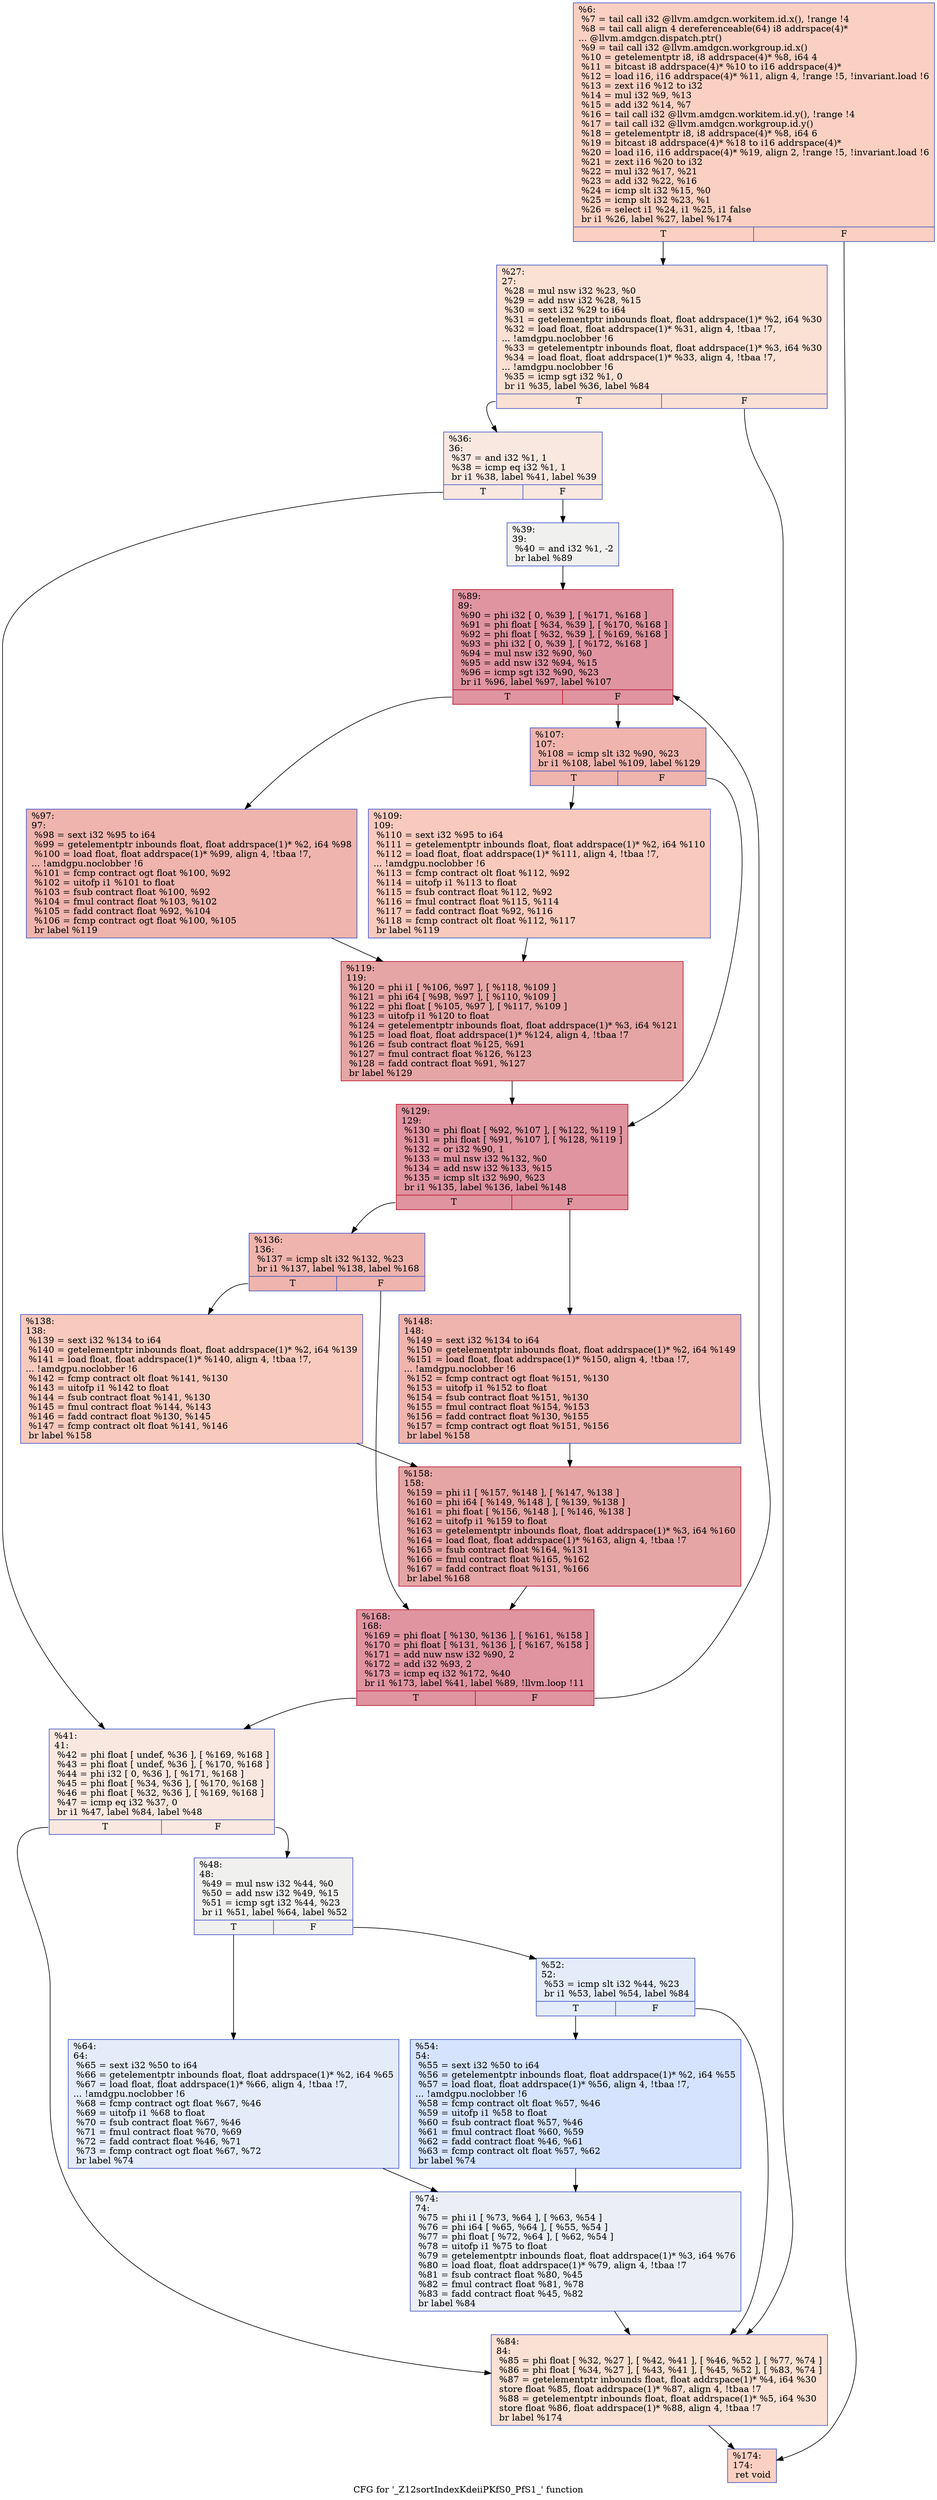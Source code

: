 digraph "CFG for '_Z12sortIndexKdeiiPKfS0_PfS1_' function" {
	label="CFG for '_Z12sortIndexKdeiiPKfS0_PfS1_' function";

	Node0x48e5100 [shape=record,color="#3d50c3ff", style=filled, fillcolor="#f3947570",label="{%6:\l  %7 = tail call i32 @llvm.amdgcn.workitem.id.x(), !range !4\l  %8 = tail call align 4 dereferenceable(64) i8 addrspace(4)*\l... @llvm.amdgcn.dispatch.ptr()\l  %9 = tail call i32 @llvm.amdgcn.workgroup.id.x()\l  %10 = getelementptr i8, i8 addrspace(4)* %8, i64 4\l  %11 = bitcast i8 addrspace(4)* %10 to i16 addrspace(4)*\l  %12 = load i16, i16 addrspace(4)* %11, align 4, !range !5, !invariant.load !6\l  %13 = zext i16 %12 to i32\l  %14 = mul i32 %9, %13\l  %15 = add i32 %14, %7\l  %16 = tail call i32 @llvm.amdgcn.workitem.id.y(), !range !4\l  %17 = tail call i32 @llvm.amdgcn.workgroup.id.y()\l  %18 = getelementptr i8, i8 addrspace(4)* %8, i64 6\l  %19 = bitcast i8 addrspace(4)* %18 to i16 addrspace(4)*\l  %20 = load i16, i16 addrspace(4)* %19, align 2, !range !5, !invariant.load !6\l  %21 = zext i16 %20 to i32\l  %22 = mul i32 %17, %21\l  %23 = add i32 %22, %16\l  %24 = icmp slt i32 %15, %0\l  %25 = icmp slt i32 %23, %1\l  %26 = select i1 %24, i1 %25, i1 false\l  br i1 %26, label %27, label %174\l|{<s0>T|<s1>F}}"];
	Node0x48e5100:s0 -> Node0x48e8b70;
	Node0x48e5100:s1 -> Node0x48e8c00;
	Node0x48e8b70 [shape=record,color="#3d50c3ff", style=filled, fillcolor="#f7b99e70",label="{%27:\l27:                                               \l  %28 = mul nsw i32 %23, %0\l  %29 = add nsw i32 %28, %15\l  %30 = sext i32 %29 to i64\l  %31 = getelementptr inbounds float, float addrspace(1)* %2, i64 %30\l  %32 = load float, float addrspace(1)* %31, align 4, !tbaa !7,\l... !amdgpu.noclobber !6\l  %33 = getelementptr inbounds float, float addrspace(1)* %3, i64 %30\l  %34 = load float, float addrspace(1)* %33, align 4, !tbaa !7,\l... !amdgpu.noclobber !6\l  %35 = icmp sgt i32 %1, 0\l  br i1 %35, label %36, label %84\l|{<s0>T|<s1>F}}"];
	Node0x48e8b70:s0 -> Node0x48e9a80;
	Node0x48e8b70:s1 -> Node0x48e9b10;
	Node0x48e9a80 [shape=record,color="#3d50c3ff", style=filled, fillcolor="#f1ccb870",label="{%36:\l36:                                               \l  %37 = and i32 %1, 1\l  %38 = icmp eq i32 %1, 1\l  br i1 %38, label %41, label %39\l|{<s0>T|<s1>F}}"];
	Node0x48e9a80:s0 -> Node0x48e9da0;
	Node0x48e9a80:s1 -> Node0x48e9df0;
	Node0x48e9df0 [shape=record,color="#3d50c3ff", style=filled, fillcolor="#dedcdb70",label="{%39:\l39:                                               \l  %40 = and i32 %1, -2\l  br label %89\l}"];
	Node0x48e9df0 -> Node0x48e9ff0;
	Node0x48e9da0 [shape=record,color="#3d50c3ff", style=filled, fillcolor="#f1ccb870",label="{%41:\l41:                                               \l  %42 = phi float [ undef, %36 ], [ %169, %168 ]\l  %43 = phi float [ undef, %36 ], [ %170, %168 ]\l  %44 = phi i32 [ 0, %36 ], [ %171, %168 ]\l  %45 = phi float [ %34, %36 ], [ %170, %168 ]\l  %46 = phi float [ %32, %36 ], [ %169, %168 ]\l  %47 = icmp eq i32 %37, 0\l  br i1 %47, label %84, label %48\l|{<s0>T|<s1>F}}"];
	Node0x48e9da0:s0 -> Node0x48e9b10;
	Node0x48e9da0:s1 -> Node0x48eaa70;
	Node0x48eaa70 [shape=record,color="#3d50c3ff", style=filled, fillcolor="#dedcdb70",label="{%48:\l48:                                               \l  %49 = mul nsw i32 %44, %0\l  %50 = add nsw i32 %49, %15\l  %51 = icmp sgt i32 %44, %23\l  br i1 %51, label %64, label %52\l|{<s0>T|<s1>F}}"];
	Node0x48eaa70:s0 -> Node0x48ead60;
	Node0x48eaa70:s1 -> Node0x48eadb0;
	Node0x48eadb0 [shape=record,color="#3d50c3ff", style=filled, fillcolor="#c1d4f470",label="{%52:\l52:                                               \l  %53 = icmp slt i32 %44, %23\l  br i1 %53, label %54, label %84\l|{<s0>T|<s1>F}}"];
	Node0x48eadb0:s0 -> Node0x48eaf80;
	Node0x48eadb0:s1 -> Node0x48e9b10;
	Node0x48eaf80 [shape=record,color="#3d50c3ff", style=filled, fillcolor="#a1c0ff70",label="{%54:\l54:                                               \l  %55 = sext i32 %50 to i64\l  %56 = getelementptr inbounds float, float addrspace(1)* %2, i64 %55\l  %57 = load float, float addrspace(1)* %56, align 4, !tbaa !7,\l... !amdgpu.noclobber !6\l  %58 = fcmp contract olt float %57, %46\l  %59 = uitofp i1 %58 to float\l  %60 = fsub contract float %57, %46\l  %61 = fmul contract float %60, %59\l  %62 = fadd contract float %46, %61\l  %63 = fcmp contract olt float %57, %62\l  br label %74\l}"];
	Node0x48eaf80 -> Node0x48eb570;
	Node0x48ead60 [shape=record,color="#3d50c3ff", style=filled, fillcolor="#c1d4f470",label="{%64:\l64:                                               \l  %65 = sext i32 %50 to i64\l  %66 = getelementptr inbounds float, float addrspace(1)* %2, i64 %65\l  %67 = load float, float addrspace(1)* %66, align 4, !tbaa !7,\l... !amdgpu.noclobber !6\l  %68 = fcmp contract ogt float %67, %46\l  %69 = uitofp i1 %68 to float\l  %70 = fsub contract float %67, %46\l  %71 = fmul contract float %70, %69\l  %72 = fadd contract float %46, %71\l  %73 = fcmp contract ogt float %67, %72\l  br label %74\l}"];
	Node0x48ead60 -> Node0x48eb570;
	Node0x48eb570 [shape=record,color="#3d50c3ff", style=filled, fillcolor="#d1dae970",label="{%74:\l74:                                               \l  %75 = phi i1 [ %73, %64 ], [ %63, %54 ]\l  %76 = phi i64 [ %65, %64 ], [ %55, %54 ]\l  %77 = phi float [ %72, %64 ], [ %62, %54 ]\l  %78 = uitofp i1 %75 to float\l  %79 = getelementptr inbounds float, float addrspace(1)* %3, i64 %76\l  %80 = load float, float addrspace(1)* %79, align 4, !tbaa !7\l  %81 = fsub contract float %80, %45\l  %82 = fmul contract float %81, %78\l  %83 = fadd contract float %45, %82\l  br label %84\l}"];
	Node0x48eb570 -> Node0x48e9b10;
	Node0x48e9b10 [shape=record,color="#3d50c3ff", style=filled, fillcolor="#f7b99e70",label="{%84:\l84:                                               \l  %85 = phi float [ %32, %27 ], [ %42, %41 ], [ %46, %52 ], [ %77, %74 ]\l  %86 = phi float [ %34, %27 ], [ %43, %41 ], [ %45, %52 ], [ %83, %74 ]\l  %87 = getelementptr inbounds float, float addrspace(1)* %4, i64 %30\l  store float %85, float addrspace(1)* %87, align 4, !tbaa !7\l  %88 = getelementptr inbounds float, float addrspace(1)* %5, i64 %30\l  store float %86, float addrspace(1)* %88, align 4, !tbaa !7\l  br label %174\l}"];
	Node0x48e9b10 -> Node0x48e8c00;
	Node0x48e9ff0 [shape=record,color="#b70d28ff", style=filled, fillcolor="#b70d2870",label="{%89:\l89:                                               \l  %90 = phi i32 [ 0, %39 ], [ %171, %168 ]\l  %91 = phi float [ %34, %39 ], [ %170, %168 ]\l  %92 = phi float [ %32, %39 ], [ %169, %168 ]\l  %93 = phi i32 [ 0, %39 ], [ %172, %168 ]\l  %94 = mul nsw i32 %90, %0\l  %95 = add nsw i32 %94, %15\l  %96 = icmp sgt i32 %90, %23\l  br i1 %96, label %97, label %107\l|{<s0>T|<s1>F}}"];
	Node0x48e9ff0:s0 -> Node0x48ecc90;
	Node0x48e9ff0:s1 -> Node0x48ecce0;
	Node0x48ecc90 [shape=record,color="#3d50c3ff", style=filled, fillcolor="#d8564670",label="{%97:\l97:                                               \l  %98 = sext i32 %95 to i64\l  %99 = getelementptr inbounds float, float addrspace(1)* %2, i64 %98\l  %100 = load float, float addrspace(1)* %99, align 4, !tbaa !7,\l... !amdgpu.noclobber !6\l  %101 = fcmp contract ogt float %100, %92\l  %102 = uitofp i1 %101 to float\l  %103 = fsub contract float %100, %92\l  %104 = fmul contract float %103, %102\l  %105 = fadd contract float %92, %104\l  %106 = fcmp contract ogt float %100, %105\l  br label %119\l}"];
	Node0x48ecc90 -> Node0x48ed2d0;
	Node0x48ecce0 [shape=record,color="#3d50c3ff", style=filled, fillcolor="#d8564670",label="{%107:\l107:                                              \l  %108 = icmp slt i32 %90, %23\l  br i1 %108, label %109, label %129\l|{<s0>T|<s1>F}}"];
	Node0x48ecce0:s0 -> Node0x48ed460;
	Node0x48ecce0:s1 -> Node0x48ed4b0;
	Node0x48ed460 [shape=record,color="#3d50c3ff", style=filled, fillcolor="#ef886b70",label="{%109:\l109:                                              \l  %110 = sext i32 %95 to i64\l  %111 = getelementptr inbounds float, float addrspace(1)* %2, i64 %110\l  %112 = load float, float addrspace(1)* %111, align 4, !tbaa !7,\l... !amdgpu.noclobber !6\l  %113 = fcmp contract olt float %112, %92\l  %114 = uitofp i1 %113 to float\l  %115 = fsub contract float %112, %92\l  %116 = fmul contract float %115, %114\l  %117 = fadd contract float %92, %116\l  %118 = fcmp contract olt float %112, %117\l  br label %119\l}"];
	Node0x48ed460 -> Node0x48ed2d0;
	Node0x48ed2d0 [shape=record,color="#b70d28ff", style=filled, fillcolor="#c5333470",label="{%119:\l119:                                              \l  %120 = phi i1 [ %106, %97 ], [ %118, %109 ]\l  %121 = phi i64 [ %98, %97 ], [ %110, %109 ]\l  %122 = phi float [ %105, %97 ], [ %117, %109 ]\l  %123 = uitofp i1 %120 to float\l  %124 = getelementptr inbounds float, float addrspace(1)* %3, i64 %121\l  %125 = load float, float addrspace(1)* %124, align 4, !tbaa !7\l  %126 = fsub contract float %125, %91\l  %127 = fmul contract float %126, %123\l  %128 = fadd contract float %91, %127\l  br label %129\l}"];
	Node0x48ed2d0 -> Node0x48ed4b0;
	Node0x48ed4b0 [shape=record,color="#b70d28ff", style=filled, fillcolor="#b70d2870",label="{%129:\l129:                                              \l  %130 = phi float [ %92, %107 ], [ %122, %119 ]\l  %131 = phi float [ %91, %107 ], [ %128, %119 ]\l  %132 = or i32 %90, 1\l  %133 = mul nsw i32 %132, %0\l  %134 = add nsw i32 %133, %15\l  %135 = icmp slt i32 %90, %23\l  br i1 %135, label %136, label %148\l|{<s0>T|<s1>F}}"];
	Node0x48ed4b0:s0 -> Node0x48ee870;
	Node0x48ed4b0:s1 -> Node0x48ee8c0;
	Node0x48ee870 [shape=record,color="#3d50c3ff", style=filled, fillcolor="#d8564670",label="{%136:\l136:                                              \l  %137 = icmp slt i32 %132, %23\l  br i1 %137, label %138, label %168\l|{<s0>T|<s1>F}}"];
	Node0x48ee870:s0 -> Node0x48eea50;
	Node0x48ee870:s1 -> Node0x48ea500;
	Node0x48eea50 [shape=record,color="#3d50c3ff", style=filled, fillcolor="#ef886b70",label="{%138:\l138:                                              \l  %139 = sext i32 %134 to i64\l  %140 = getelementptr inbounds float, float addrspace(1)* %2, i64 %139\l  %141 = load float, float addrspace(1)* %140, align 4, !tbaa !7,\l... !amdgpu.noclobber !6\l  %142 = fcmp contract olt float %141, %130\l  %143 = uitofp i1 %142 to float\l  %144 = fsub contract float %141, %130\l  %145 = fmul contract float %144, %143\l  %146 = fadd contract float %130, %145\l  %147 = fcmp contract olt float %141, %146\l  br label %158\l}"];
	Node0x48eea50 -> Node0x48ef010;
	Node0x48ee8c0 [shape=record,color="#3d50c3ff", style=filled, fillcolor="#d8564670",label="{%148:\l148:                                              \l  %149 = sext i32 %134 to i64\l  %150 = getelementptr inbounds float, float addrspace(1)* %2, i64 %149\l  %151 = load float, float addrspace(1)* %150, align 4, !tbaa !7,\l... !amdgpu.noclobber !6\l  %152 = fcmp contract ogt float %151, %130\l  %153 = uitofp i1 %152 to float\l  %154 = fsub contract float %151, %130\l  %155 = fmul contract float %154, %153\l  %156 = fadd contract float %130, %155\l  %157 = fcmp contract ogt float %151, %156\l  br label %158\l}"];
	Node0x48ee8c0 -> Node0x48ef010;
	Node0x48ef010 [shape=record,color="#b70d28ff", style=filled, fillcolor="#c5333470",label="{%158:\l158:                                              \l  %159 = phi i1 [ %157, %148 ], [ %147, %138 ]\l  %160 = phi i64 [ %149, %148 ], [ %139, %138 ]\l  %161 = phi float [ %156, %148 ], [ %146, %138 ]\l  %162 = uitofp i1 %159 to float\l  %163 = getelementptr inbounds float, float addrspace(1)* %3, i64 %160\l  %164 = load float, float addrspace(1)* %163, align 4, !tbaa !7\l  %165 = fsub contract float %164, %131\l  %166 = fmul contract float %165, %162\l  %167 = fadd contract float %131, %166\l  br label %168\l}"];
	Node0x48ef010 -> Node0x48ea500;
	Node0x48ea500 [shape=record,color="#b70d28ff", style=filled, fillcolor="#b70d2870",label="{%168:\l168:                                              \l  %169 = phi float [ %130, %136 ], [ %161, %158 ]\l  %170 = phi float [ %131, %136 ], [ %167, %158 ]\l  %171 = add nuw nsw i32 %90, 2\l  %172 = add i32 %93, 2\l  %173 = icmp eq i32 %172, %40\l  br i1 %173, label %41, label %89, !llvm.loop !11\l|{<s0>T|<s1>F}}"];
	Node0x48ea500:s0 -> Node0x48e9da0;
	Node0x48ea500:s1 -> Node0x48e9ff0;
	Node0x48e8c00 [shape=record,color="#3d50c3ff", style=filled, fillcolor="#f3947570",label="{%174:\l174:                                              \l  ret void\l}"];
}

